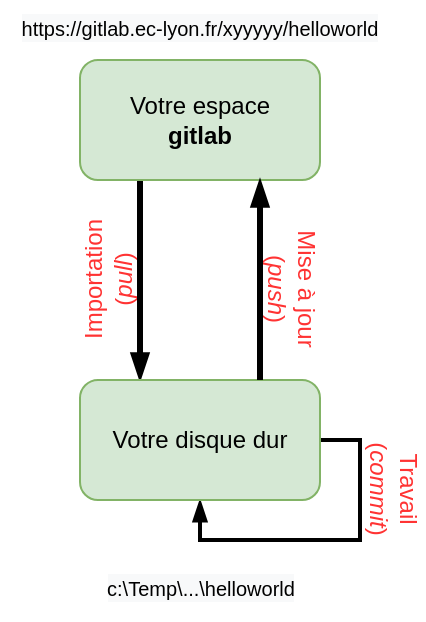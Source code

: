 <mxfile version="13.7.3" type="device"><diagram id="p7oPabUjFc-xsDlfVBy0" name="Page-1"><mxGraphModel dx="789" dy="876" grid="1" gridSize="10" guides="1" tooltips="1" connect="1" arrows="1" fold="1" page="1" pageScale="1" pageWidth="827" pageHeight="1169" math="0" shadow="0"><root><mxCell id="0"/><mxCell id="1" parent="0"/><mxCell id="Vc6j3A0sj841rc4eGfnU-11" style="edgeStyle=orthogonalEdgeStyle;rounded=0;orthogonalLoop=1;jettySize=auto;html=1;startArrow=none;startFill=0;endArrow=blockThin;endFill=1;strokeWidth=3;exitX=0.25;exitY=1;exitDx=0;exitDy=0;entryX=0.25;entryY=0;entryDx=0;entryDy=0;" parent="1" source="Vc6j3A0sj841rc4eGfnU-1" target="Vc6j3A0sj841rc4eGfnU-10" edge="1"><mxGeometry relative="1" as="geometry"><mxPoint x="270" y="190" as="sourcePoint"/><Array as="points"><mxPoint x="200" y="190"/><mxPoint x="200" y="190"/></Array></mxGeometry></mxCell><mxCell id="Vc6j3A0sj841rc4eGfnU-1" value="Votre espace&lt;br&gt;&lt;b&gt;gitlab&lt;/b&gt;" style="rounded=1;whiteSpace=wrap;html=1;fillColor=#d5e8d4;strokeColor=#82b366;" parent="1" vertex="1"><mxGeometry x="170" y="100" width="120" height="60" as="geometry"/></mxCell><mxCell id="Vc6j3A0sj841rc4eGfnU-9" value="&lt;span style=&quot;color: rgb(0 , 0 , 0) ; font-family: &amp;#34;helvetica&amp;#34; ; font-style: normal ; font-weight: 400 ; letter-spacing: normal ; text-indent: 0px ; text-transform: none ; word-spacing: 0px ; background-color: rgb(248 , 249 , 250) ; display: inline ; float: none&quot;&gt;&lt;font style=&quot;font-size: 10px&quot;&gt;https://gitlab.ec-lyon.fr/xyyyyy/helloworld&lt;/font&gt;&lt;/span&gt;" style="text;whiteSpace=wrap;html=1;align=center;" parent="1" vertex="1"><mxGeometry x="130" y="70" width="200" height="30" as="geometry"/></mxCell><mxCell id="Vc6j3A0sj841rc4eGfnU-20" style="edgeStyle=orthogonalEdgeStyle;rounded=0;orthogonalLoop=1;jettySize=auto;html=1;exitX=1;exitY=0.5;exitDx=0;exitDy=0;entryX=0.5;entryY=1;entryDx=0;entryDy=0;startArrow=none;startFill=0;endArrow=blockThin;endFill=1;strokeWidth=2;" parent="1" source="Vc6j3A0sj841rc4eGfnU-10" target="Vc6j3A0sj841rc4eGfnU-10" edge="1"><mxGeometry relative="1" as="geometry"/></mxCell><mxCell id="Vc6j3A0sj841rc4eGfnU-10" value="Votre disque dur" style="rounded=1;whiteSpace=wrap;html=1;fillColor=#d5e8d4;strokeColor=#82b366;" parent="1" vertex="1"><mxGeometry x="170" y="260" width="120" height="60" as="geometry"/></mxCell><mxCell id="Vc6j3A0sj841rc4eGfnU-13" value="&lt;font color=&quot;#ff3333&quot;&gt;Importation&lt;br&gt;(&lt;i&gt;pull&lt;/i&gt;)&lt;br&gt;&lt;/font&gt;" style="text;html=1;align=center;verticalAlign=middle;resizable=0;points=[];autosize=1;rotation=-90;" parent="1" vertex="1"><mxGeometry x="144" y="195" width="80" height="30" as="geometry"/></mxCell><mxCell id="Vc6j3A0sj841rc4eGfnU-15" value="&lt;span style=&quot;color: rgb(0 , 0 , 0) ; font-family: &amp;#34;helvetica&amp;#34; ; font-style: normal ; font-weight: 400 ; letter-spacing: normal ; text-indent: 0px ; text-transform: none ; word-spacing: 0px ; background-color: rgb(248 , 249 , 250) ; display: inline ; float: none&quot;&gt;&lt;font style=&quot;font-size: 10px&quot;&gt;c:\Temp\...\helloworld&lt;/font&gt;&lt;/span&gt;" style="text;whiteSpace=wrap;html=1;align=center;" parent="1" vertex="1"><mxGeometry x="147.5" y="350" width="165" height="30" as="geometry"/></mxCell><mxCell id="Vc6j3A0sj841rc4eGfnU-17" style="edgeStyle=orthogonalEdgeStyle;rounded=0;orthogonalLoop=1;jettySize=auto;html=1;startArrow=none;startFill=0;endArrow=blockThin;endFill=1;strokeWidth=3;exitX=0.75;exitY=0;exitDx=0;exitDy=0;entryX=0.75;entryY=1;entryDx=0;entryDy=0;" parent="1" source="Vc6j3A0sj841rc4eGfnU-10" target="Vc6j3A0sj841rc4eGfnU-1" edge="1"><mxGeometry relative="1" as="geometry"><mxPoint x="250" y="160" as="sourcePoint"/><mxPoint x="310" y="230" as="targetPoint"/><Array as="points"><mxPoint x="260" y="180"/><mxPoint x="260" y="180"/></Array></mxGeometry></mxCell><mxCell id="Vc6j3A0sj841rc4eGfnU-19" value="&lt;font color=&quot;#ff3333&quot;&gt;Mise à jour&lt;br&gt;(&lt;i&gt;push&lt;/i&gt;)&lt;br&gt;&lt;/font&gt;" style="text;html=1;align=center;verticalAlign=middle;resizable=0;points=[];autosize=1;rotation=90;" parent="1" vertex="1"><mxGeometry x="241" y="199" width="70" height="30" as="geometry"/></mxCell><mxCell id="Vc6j3A0sj841rc4eGfnU-21" value="&lt;font color=&quot;#ff3333&quot;&gt;Travail&lt;br&gt;(&lt;i&gt;commit&lt;/i&gt;)&lt;br&gt;&lt;/font&gt;" style="text;html=1;align=center;verticalAlign=middle;resizable=0;points=[];autosize=1;rotation=90;" parent="1" vertex="1"><mxGeometry x="297" y="299" width="60" height="30" as="geometry"/></mxCell></root></mxGraphModel></diagram></mxfile>